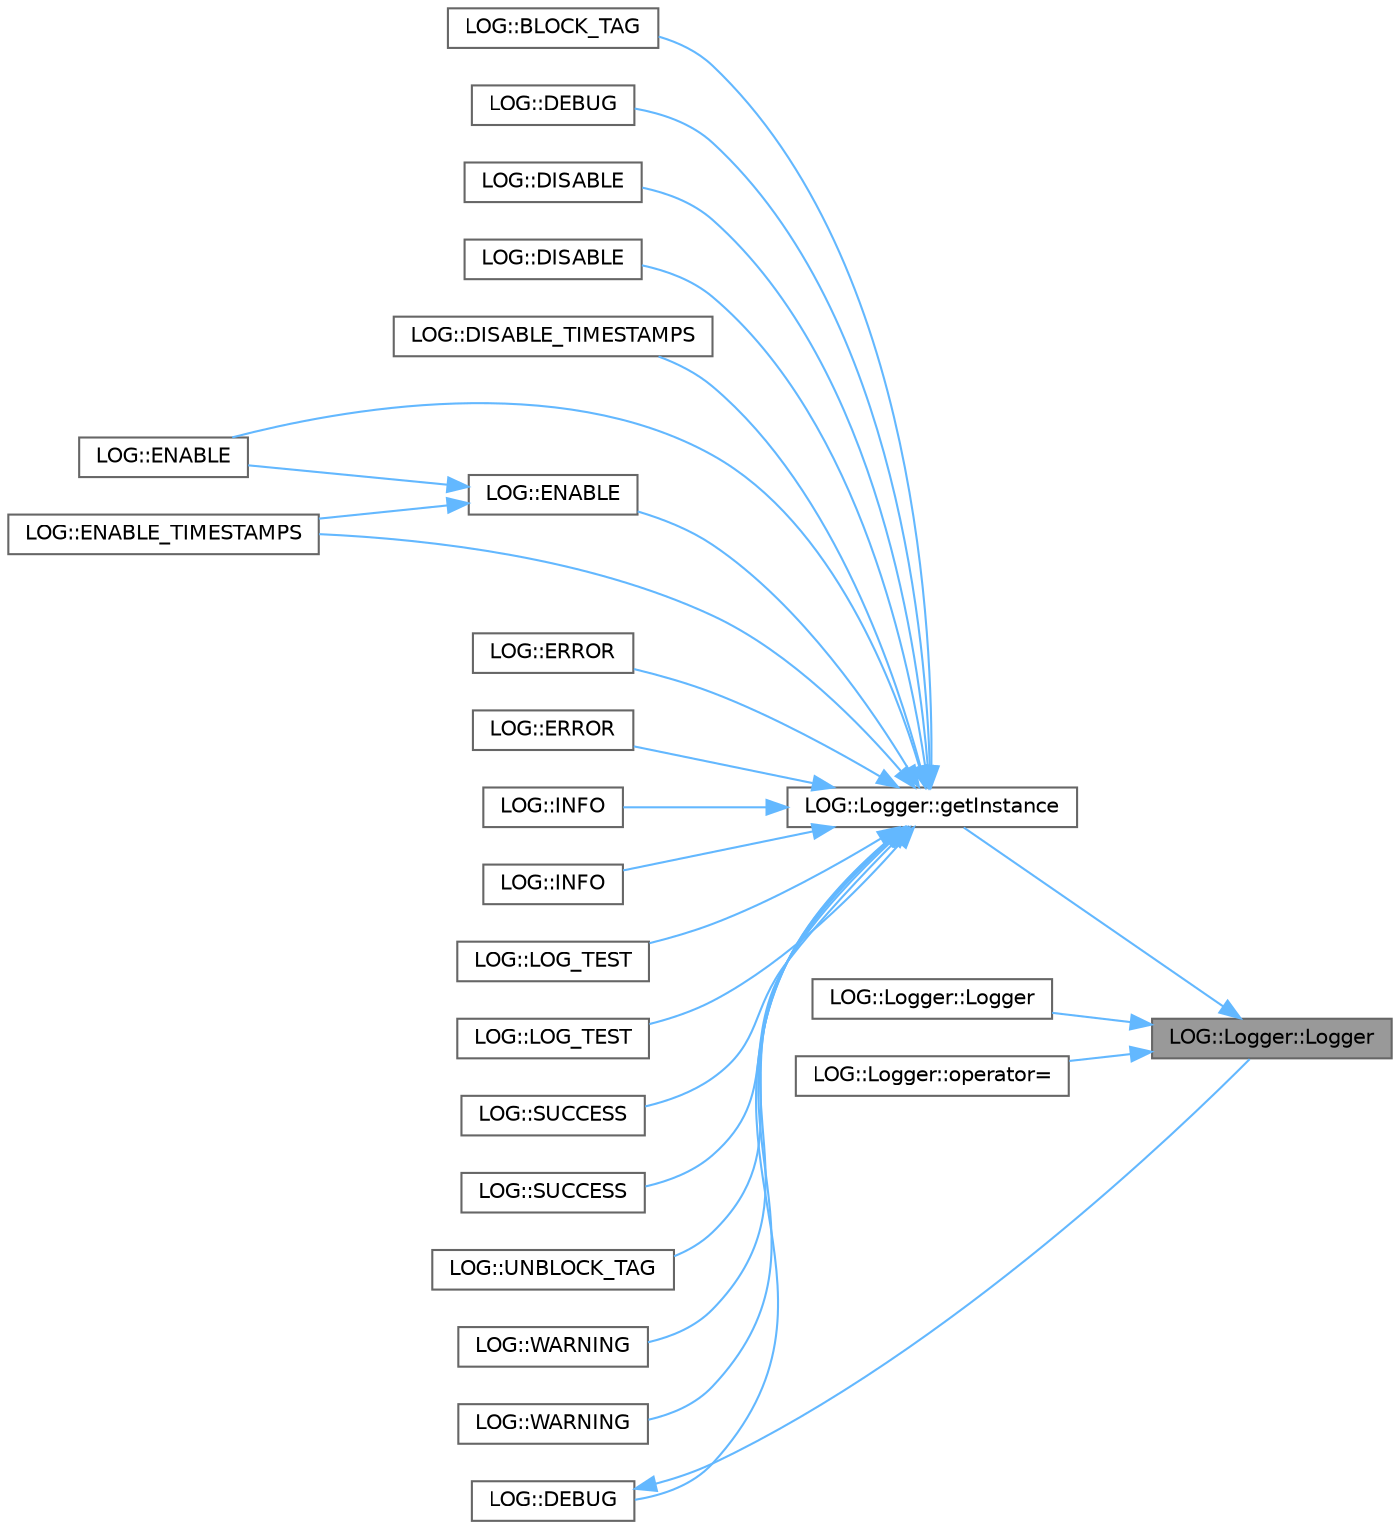 digraph "LOG::Logger::Logger"
{
 // LATEX_PDF_SIZE
  bgcolor="transparent";
  edge [fontname=Helvetica,fontsize=10,labelfontname=Helvetica,labelfontsize=10];
  node [fontname=Helvetica,fontsize=10,shape=box,height=0.2,width=0.4];
  rankdir="RL";
  Node1 [id="Node000001",label="LOG::Logger::Logger",height=0.2,width=0.4,color="gray40", fillcolor="grey60", style="filled", fontcolor="black",tooltip=" "];
  Node1 -> Node2 [id="edge1_Node000001_Node000002",dir="back",color="steelblue1",style="solid",tooltip=" "];
  Node2 [id="Node000002",label="LOG::Logger::getInstance",height=0.2,width=0.4,color="grey40", fillcolor="white", style="filled",URL="$class_l_o_g_1_1_logger.html#ac6e610c5678fb1742dbd5f3870da5c17",tooltip=" "];
  Node2 -> Node3 [id="edge2_Node000002_Node000003",dir="back",color="steelblue1",style="solid",tooltip=" "];
  Node3 [id="Node000003",label="LOG::BLOCK_TAG",height=0.2,width=0.4,color="grey40", fillcolor="white", style="filled",URL="$namespace_l_o_g.html#a45368f04d2851ced6a50cfe31d6b4ab6",tooltip=" "];
  Node2 -> Node4 [id="edge3_Node000002_Node000004",dir="back",color="steelblue1",style="solid",tooltip=" "];
  Node4 [id="Node000004",label="LOG::DEBUG",height=0.2,width=0.4,color="grey40", fillcolor="white", style="filled",URL="$namespace_l_o_g.html#acca4968543615b1b2d77ebac8fe74993",tooltip=" "];
  Node2 -> Node5 [id="edge4_Node000002_Node000005",dir="back",color="steelblue1",style="solid",tooltip=" "];
  Node5 [id="Node000005",label="LOG::DEBUG",height=0.2,width=0.4,color="grey40", fillcolor="white", style="filled",URL="$namespace_l_o_g.html#acd0072a098872064e882d347d1e30d9a",tooltip=" "];
  Node5 -> Node1 [id="edge5_Node000005_Node000001",dir="back",color="steelblue1",style="solid",tooltip=" "];
  Node2 -> Node6 [id="edge6_Node000002_Node000006",dir="back",color="steelblue1",style="solid",tooltip=" "];
  Node6 [id="Node000006",label="LOG::DISABLE",height=0.2,width=0.4,color="grey40", fillcolor="white", style="filled",URL="$namespace_l_o_g.html#afd19d5f46e5cc24eba14f5698ba61979",tooltip=" "];
  Node2 -> Node7 [id="edge7_Node000002_Node000007",dir="back",color="steelblue1",style="solid",tooltip=" "];
  Node7 [id="Node000007",label="LOG::DISABLE",height=0.2,width=0.4,color="grey40", fillcolor="white", style="filled",URL="$namespace_l_o_g.html#a9c8041ed47c5c6124e6ab9ba2a606136",tooltip=" "];
  Node2 -> Node8 [id="edge8_Node000002_Node000008",dir="back",color="steelblue1",style="solid",tooltip=" "];
  Node8 [id="Node000008",label="LOG::DISABLE_TIMESTAMPS",height=0.2,width=0.4,color="grey40", fillcolor="white", style="filled",URL="$namespace_l_o_g.html#a9bb02e1972964f296fc4817a03352b6c",tooltip=" "];
  Node2 -> Node9 [id="edge9_Node000002_Node000009",dir="back",color="steelblue1",style="solid",tooltip=" "];
  Node9 [id="Node000009",label="LOG::ENABLE",height=0.2,width=0.4,color="grey40", fillcolor="white", style="filled",URL="$namespace_l_o_g.html#a967dd6d62dde58bb5cc0bcf4b155ce71",tooltip=" "];
  Node9 -> Node10 [id="edge10_Node000009_Node000010",dir="back",color="steelblue1",style="solid",tooltip=" "];
  Node10 [id="Node000010",label="LOG::ENABLE",height=0.2,width=0.4,color="grey40", fillcolor="white", style="filled",URL="$namespace_l_o_g.html#a2367c9d0ae19ba363f09b8bde85b4eb2",tooltip=" "];
  Node9 -> Node11 [id="edge11_Node000009_Node000011",dir="back",color="steelblue1",style="solid",tooltip=" "];
  Node11 [id="Node000011",label="LOG::ENABLE_TIMESTAMPS",height=0.2,width=0.4,color="grey40", fillcolor="white", style="filled",URL="$namespace_l_o_g.html#a0c9a7fe020ae17df56a5cd09509f58c3",tooltip=" "];
  Node2 -> Node10 [id="edge12_Node000002_Node000010",dir="back",color="steelblue1",style="solid",tooltip=" "];
  Node2 -> Node11 [id="edge13_Node000002_Node000011",dir="back",color="steelblue1",style="solid",tooltip=" "];
  Node2 -> Node12 [id="edge14_Node000002_Node000012",dir="back",color="steelblue1",style="solid",tooltip=" "];
  Node12 [id="Node000012",label="LOG::ERROR",height=0.2,width=0.4,color="grey40", fillcolor="white", style="filled",URL="$namespace_l_o_g.html#aa855cfb2252b131f3943e5d28159aaad",tooltip=" "];
  Node2 -> Node13 [id="edge15_Node000002_Node000013",dir="back",color="steelblue1",style="solid",tooltip=" "];
  Node13 [id="Node000013",label="LOG::ERROR",height=0.2,width=0.4,color="grey40", fillcolor="white", style="filled",URL="$namespace_l_o_g.html#a7607c756b43837627f99d36ef7cae158",tooltip=" "];
  Node2 -> Node14 [id="edge16_Node000002_Node000014",dir="back",color="steelblue1",style="solid",tooltip=" "];
  Node14 [id="Node000014",label="LOG::INFO",height=0.2,width=0.4,color="grey40", fillcolor="white", style="filled",URL="$namespace_l_o_g.html#a7739e398da33ae660653dd66478095bd",tooltip=" "];
  Node2 -> Node15 [id="edge17_Node000002_Node000015",dir="back",color="steelblue1",style="solid",tooltip=" "];
  Node15 [id="Node000015",label="LOG::INFO",height=0.2,width=0.4,color="grey40", fillcolor="white", style="filled",URL="$namespace_l_o_g.html#a6cfde2e40cb91d10e175b3f42d3b2214",tooltip=" "];
  Node2 -> Node16 [id="edge18_Node000002_Node000016",dir="back",color="steelblue1",style="solid",tooltip=" "];
  Node16 [id="Node000016",label="LOG::LOG_TEST",height=0.2,width=0.4,color="grey40", fillcolor="white", style="filled",URL="$namespace_l_o_g.html#a53938bb96516a83429c842284cefa6aa",tooltip=" "];
  Node2 -> Node17 [id="edge19_Node000002_Node000017",dir="back",color="steelblue1",style="solid",tooltip=" "];
  Node17 [id="Node000017",label="LOG::LOG_TEST",height=0.2,width=0.4,color="grey40", fillcolor="white", style="filled",URL="$namespace_l_o_g.html#a26e0f6934ba0223295910736aec08de5",tooltip=" "];
  Node2 -> Node18 [id="edge20_Node000002_Node000018",dir="back",color="steelblue1",style="solid",tooltip=" "];
  Node18 [id="Node000018",label="LOG::SUCCESS",height=0.2,width=0.4,color="grey40", fillcolor="white", style="filled",URL="$namespace_l_o_g.html#a64d34a15b936414d5a979de4e0ab4c0c",tooltip=" "];
  Node2 -> Node19 [id="edge21_Node000002_Node000019",dir="back",color="steelblue1",style="solid",tooltip=" "];
  Node19 [id="Node000019",label="LOG::SUCCESS",height=0.2,width=0.4,color="grey40", fillcolor="white", style="filled",URL="$namespace_l_o_g.html#af765327ccca9fa0237950bf1b7deec48",tooltip=" "];
  Node2 -> Node20 [id="edge22_Node000002_Node000020",dir="back",color="steelblue1",style="solid",tooltip=" "];
  Node20 [id="Node000020",label="LOG::UNBLOCK_TAG",height=0.2,width=0.4,color="grey40", fillcolor="white", style="filled",URL="$namespace_l_o_g.html#abe6d0eaaff4fbea93b02ed1e02d80297",tooltip=" "];
  Node2 -> Node21 [id="edge23_Node000002_Node000021",dir="back",color="steelblue1",style="solid",tooltip=" "];
  Node21 [id="Node000021",label="LOG::WARNING",height=0.2,width=0.4,color="grey40", fillcolor="white", style="filled",URL="$namespace_l_o_g.html#afffb00cbecc05c1b0120b9151463a4e9",tooltip=" "];
  Node2 -> Node22 [id="edge24_Node000002_Node000022",dir="back",color="steelblue1",style="solid",tooltip=" "];
  Node22 [id="Node000022",label="LOG::WARNING",height=0.2,width=0.4,color="grey40", fillcolor="white", style="filled",URL="$namespace_l_o_g.html#a81ab26058729e014fefed7ca63a94ce0",tooltip=" "];
  Node1 -> Node23 [id="edge25_Node000001_Node000023",dir="back",color="steelblue1",style="solid",tooltip=" "];
  Node23 [id="Node000023",label="LOG::Logger::Logger",height=0.2,width=0.4,color="grey40", fillcolor="white", style="filled",URL="$class_l_o_g_1_1_logger.html#a371ee2f5a0c4f72498744138af9f91bb",tooltip=" "];
  Node1 -> Node24 [id="edge26_Node000001_Node000024",dir="back",color="steelblue1",style="solid",tooltip=" "];
  Node24 [id="Node000024",label="LOG::Logger::operator=",height=0.2,width=0.4,color="grey40", fillcolor="white", style="filled",URL="$class_l_o_g_1_1_logger.html#aab5bd0699673e20ac4a3a9d78f99e8bd",tooltip=" "];
}
